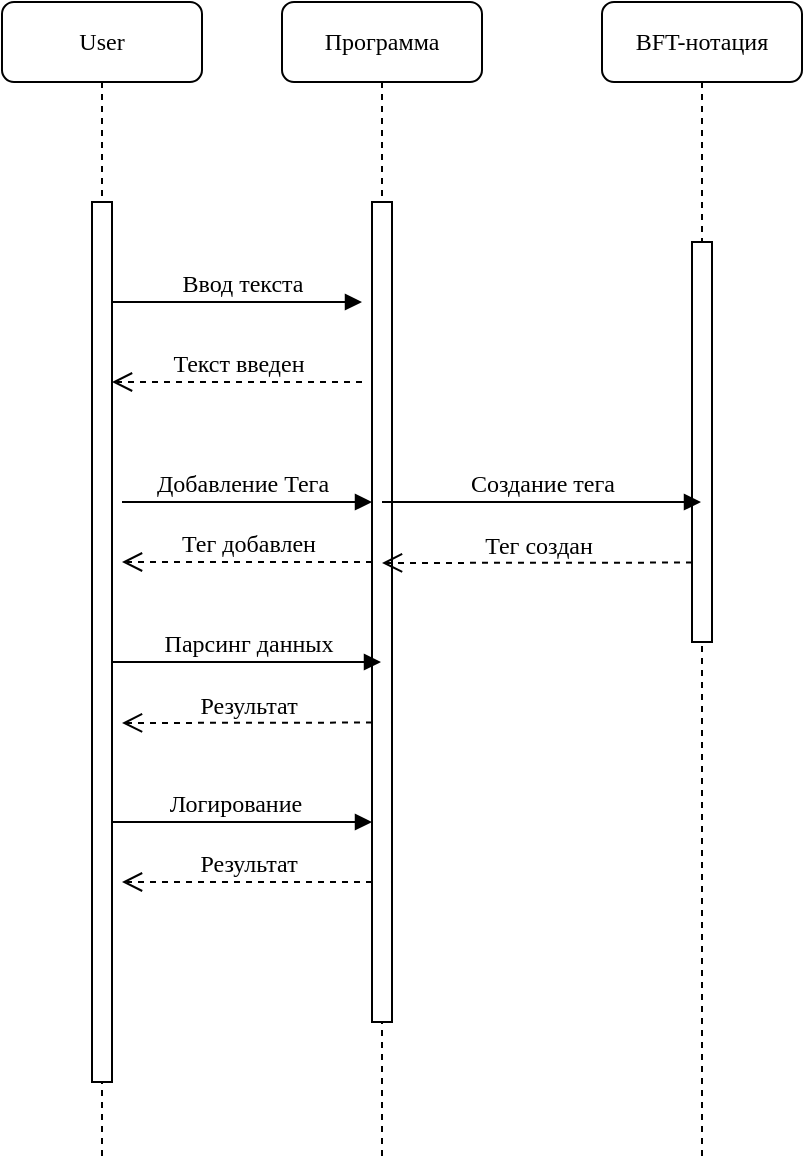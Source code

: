 <mxfile version="20.6.2" type="device"><diagram name="Page-1" id="13e1069c-82ec-6db2-03f1-153e76fe0fe0"><mxGraphModel dx="1487" dy="720" grid="0" gridSize="10" guides="1" tooltips="1" connect="1" arrows="1" fold="1" page="1" pageScale="1" pageWidth="1100" pageHeight="850" background="none" math="0" shadow="0"><root><mxCell id="0"/><mxCell id="1" parent="0"/><mxCell id="7baba1c4bc27f4b0-2" value="Программа" style="shape=umlLifeline;perimeter=lifelinePerimeter;whiteSpace=wrap;html=1;container=1;collapsible=0;recursiveResize=0;outlineConnect=0;rounded=1;shadow=0;comic=0;labelBackgroundColor=none;strokeWidth=1;fontFamily=Verdana;fontSize=12;align=center;" parent="1" vertex="1"><mxGeometry x="240" y="80" width="100" height="580" as="geometry"/></mxCell><mxCell id="7baba1c4bc27f4b0-10" value="" style="html=1;points=[];perimeter=orthogonalPerimeter;rounded=0;shadow=0;comic=0;labelBackgroundColor=none;strokeWidth=1;fontFamily=Verdana;fontSize=12;align=center;" parent="7baba1c4bc27f4b0-2" vertex="1"><mxGeometry x="45" y="100" width="10" height="410" as="geometry"/></mxCell><mxCell id="_MmE8wLY1JPE04Kny3YN-2" value="Добавление Тега" style="html=1;verticalAlign=bottom;endArrow=block;labelBackgroundColor=none;fontFamily=Verdana;fontSize=12;edgeStyle=elbowEdgeStyle;elbow=vertical;" edge="1" parent="7baba1c4bc27f4b0-2"><mxGeometry x="-0.04" relative="1" as="geometry"><mxPoint x="-80" y="250" as="sourcePoint"/><mxPoint x="45" y="250" as="targetPoint"/><Array as="points"><mxPoint x="-35" y="250"/></Array><mxPoint as="offset"/></mxGeometry></mxCell><mxCell id="_MmE8wLY1JPE04Kny3YN-6" value="Результат" style="html=1;verticalAlign=bottom;endArrow=open;dashed=1;endSize=8;labelBackgroundColor=none;fontFamily=Verdana;fontSize=12;edgeStyle=elbowEdgeStyle;elbow=vertical;" edge="1" parent="7baba1c4bc27f4b0-2"><mxGeometry relative="1" as="geometry"><mxPoint x="-80" y="360.28" as="targetPoint"/><Array as="points"/><mxPoint x="45" y="360.28" as="sourcePoint"/></mxGeometry></mxCell><mxCell id="_MmE8wLY1JPE04Kny3YN-8" value="Логирование&amp;nbsp;" style="html=1;verticalAlign=bottom;endArrow=block;labelBackgroundColor=none;fontFamily=Verdana;fontSize=12;" edge="1" parent="7baba1c4bc27f4b0-2"><mxGeometry relative="1" as="geometry"><mxPoint x="-89.5" y="410.0" as="sourcePoint"/><mxPoint x="45" y="410.0" as="targetPoint"/><Array as="points"><mxPoint x="5.5" y="410"/></Array></mxGeometry></mxCell><mxCell id="7baba1c4bc27f4b0-3" value="BFT-нотация" style="shape=umlLifeline;perimeter=lifelinePerimeter;whiteSpace=wrap;html=1;container=1;collapsible=0;recursiveResize=0;outlineConnect=0;rounded=1;shadow=0;comic=0;labelBackgroundColor=none;strokeWidth=1;fontFamily=Verdana;fontSize=12;align=center;" parent="1" vertex="1"><mxGeometry x="400" y="80" width="100" height="580" as="geometry"/></mxCell><mxCell id="7baba1c4bc27f4b0-13" value="" style="html=1;points=[];perimeter=orthogonalPerimeter;rounded=0;shadow=0;comic=0;labelBackgroundColor=none;strokeWidth=1;fontFamily=Verdana;fontSize=12;align=center;" parent="7baba1c4bc27f4b0-3" vertex="1"><mxGeometry x="45" y="120" width="10" height="200" as="geometry"/></mxCell><mxCell id="_MmE8wLY1JPE04Kny3YN-1" value="Текст введен" style="html=1;verticalAlign=bottom;endArrow=open;dashed=1;endSize=8;labelBackgroundColor=none;fontFamily=Verdana;fontSize=12;edgeStyle=elbowEdgeStyle;elbow=vertical;" edge="1" parent="7baba1c4bc27f4b0-3"><mxGeometry relative="1" as="geometry"><mxPoint x="-245" y="190" as="targetPoint"/><Array as="points"/><mxPoint x="-120" y="190" as="sourcePoint"/></mxGeometry></mxCell><mxCell id="7baba1c4bc27f4b0-8" value="User" style="shape=umlLifeline;perimeter=lifelinePerimeter;whiteSpace=wrap;html=1;container=1;collapsible=0;recursiveResize=0;outlineConnect=0;rounded=1;shadow=0;comic=0;labelBackgroundColor=none;strokeWidth=1;fontFamily=Verdana;fontSize=12;align=center;" parent="1" vertex="1"><mxGeometry x="100" y="80" width="100" height="580" as="geometry"/></mxCell><mxCell id="7baba1c4bc27f4b0-9" value="" style="html=1;points=[];perimeter=orthogonalPerimeter;rounded=0;shadow=0;comic=0;labelBackgroundColor=none;strokeWidth=1;fontFamily=Verdana;fontSize=12;align=center;" parent="7baba1c4bc27f4b0-8" vertex="1"><mxGeometry x="45" y="100" width="10" height="440" as="geometry"/></mxCell><mxCell id="7baba1c4bc27f4b0-23" value="Парсинг данных" style="html=1;verticalAlign=bottom;endArrow=block;labelBackgroundColor=none;fontFamily=Verdana;fontSize=12;" parent="1" source="7baba1c4bc27f4b0-9" target="7baba1c4bc27f4b0-2" edge="1"><mxGeometry relative="1" as="geometry"><mxPoint x="510" y="420" as="sourcePoint"/><mxPoint x="280" y="440" as="targetPoint"/><Array as="points"><mxPoint x="250" y="410"/></Array></mxGeometry></mxCell><mxCell id="7baba1c4bc27f4b0-11" value="Ввод текста" style="html=1;verticalAlign=bottom;endArrow=block;labelBackgroundColor=none;fontFamily=Verdana;fontSize=12;edgeStyle=elbowEdgeStyle;elbow=vertical;" parent="1" source="7baba1c4bc27f4b0-9" edge="1"><mxGeometry x="0.04" relative="1" as="geometry"><mxPoint x="220" y="190" as="sourcePoint"/><mxPoint x="280" y="230" as="targetPoint"/><Array as="points"><mxPoint x="200" y="230"/></Array><mxPoint as="offset"/></mxGeometry></mxCell><mxCell id="_MmE8wLY1JPE04Kny3YN-3" value="Тег добавлен" style="html=1;verticalAlign=bottom;endArrow=open;dashed=1;endSize=8;labelBackgroundColor=none;fontFamily=Verdana;fontSize=12;edgeStyle=elbowEdgeStyle;elbow=vertical;" edge="1" parent="1"><mxGeometry relative="1" as="geometry"><mxPoint x="160" y="360" as="targetPoint"/><Array as="points"/><mxPoint x="285" y="360" as="sourcePoint"/></mxGeometry></mxCell><mxCell id="_MmE8wLY1JPE04Kny3YN-4" value="Создание тега" style="html=1;verticalAlign=bottom;endArrow=block;labelBackgroundColor=none;fontFamily=Verdana;fontSize=12;edgeStyle=elbowEdgeStyle;elbow=vertical;" edge="1" parent="1" target="7baba1c4bc27f4b0-3"><mxGeometry x="0.003" relative="1" as="geometry"><mxPoint x="290" y="330.0" as="sourcePoint"/><mxPoint x="415" y="330.0" as="targetPoint"/><Array as="points"><mxPoint x="335" y="330"/></Array><mxPoint as="offset"/></mxGeometry></mxCell><mxCell id="_MmE8wLY1JPE04Kny3YN-5" value="Тег создан" style="html=1;verticalAlign=bottom;endArrow=open;dashed=1;endSize=8;labelBackgroundColor=none;fontFamily=Verdana;fontSize=12;edgeStyle=elbowEdgeStyle;elbow=vertical;" edge="1" parent="1" target="7baba1c4bc27f4b0-2"><mxGeometry relative="1" as="geometry"><mxPoint x="320" y="360.28" as="targetPoint"/><Array as="points"/><mxPoint x="445" y="360.28" as="sourcePoint"/></mxGeometry></mxCell><mxCell id="_MmE8wLY1JPE04Kny3YN-7" value="Результат" style="html=1;verticalAlign=bottom;endArrow=open;dashed=1;endSize=8;labelBackgroundColor=none;fontFamily=Verdana;fontSize=12;edgeStyle=elbowEdgeStyle;elbow=vertical;" edge="1" parent="1"><mxGeometry relative="1" as="geometry"><mxPoint x="160" y="520.0" as="targetPoint"/><Array as="points"/><mxPoint x="285" y="520.0" as="sourcePoint"/></mxGeometry></mxCell></root></mxGraphModel></diagram></mxfile>